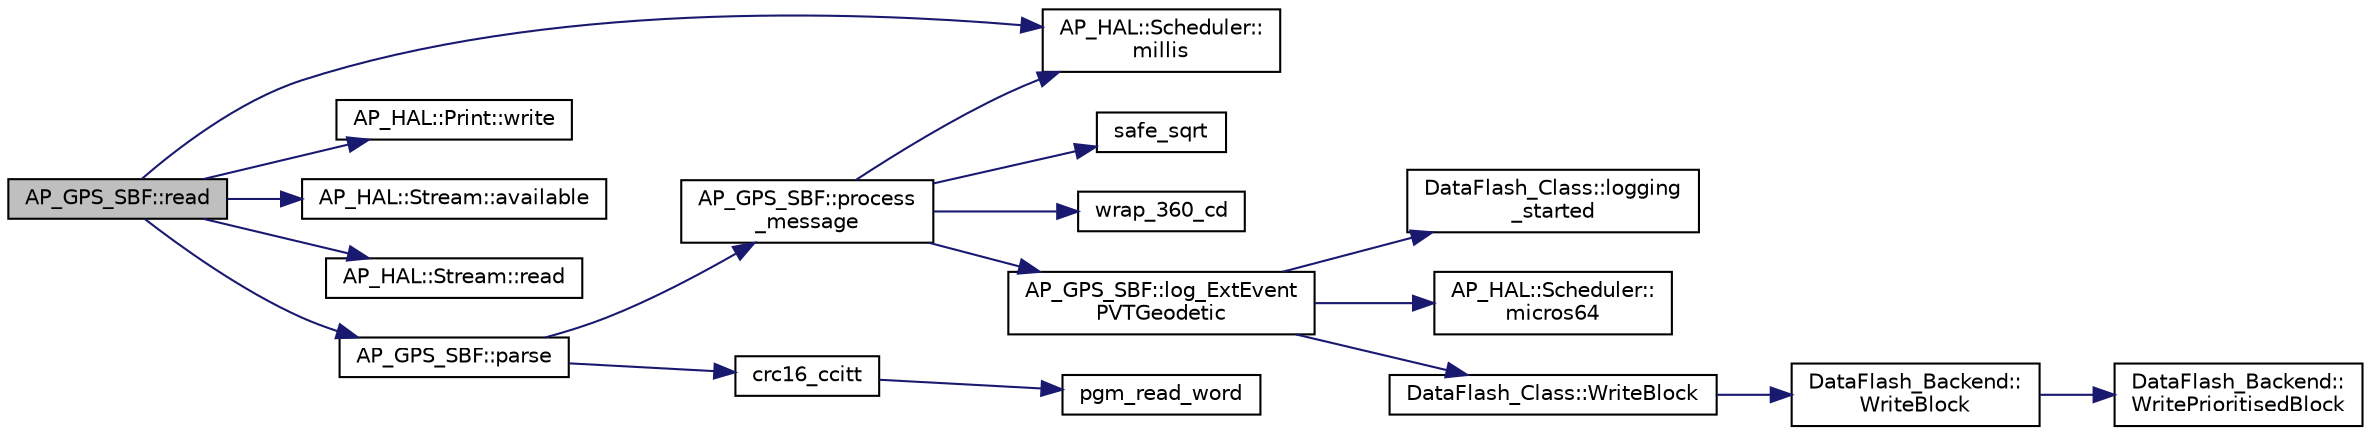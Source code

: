 digraph "AP_GPS_SBF::read"
{
 // INTERACTIVE_SVG=YES
  edge [fontname="Helvetica",fontsize="10",labelfontname="Helvetica",labelfontsize="10"];
  node [fontname="Helvetica",fontsize="10",shape=record];
  rankdir="LR";
  Node1 [label="AP_GPS_SBF::read",height=0.2,width=0.4,color="black", fillcolor="grey75", style="filled", fontcolor="black"];
  Node1 -> Node2 [color="midnightblue",fontsize="10",style="solid",fontname="Helvetica"];
  Node2 [label="AP_HAL::Scheduler::\lmillis",height=0.2,width=0.4,color="black", fillcolor="white", style="filled",URL="$classAP__HAL_1_1Scheduler.html#a26b68339fc68a562d8d3a1238d0ec8c1"];
  Node1 -> Node3 [color="midnightblue",fontsize="10",style="solid",fontname="Helvetica"];
  Node3 [label="AP_HAL::Print::write",height=0.2,width=0.4,color="black", fillcolor="white", style="filled",URL="$classAP__HAL_1_1Print.html#acc65391952a43334f8f5c9bef341f501"];
  Node1 -> Node4 [color="midnightblue",fontsize="10",style="solid",fontname="Helvetica"];
  Node4 [label="AP_HAL::Stream::available",height=0.2,width=0.4,color="black", fillcolor="white", style="filled",URL="$classAP__HAL_1_1Stream.html#ae687e48f5689af94d66fb88822923e12"];
  Node1 -> Node5 [color="midnightblue",fontsize="10",style="solid",fontname="Helvetica"];
  Node5 [label="AP_HAL::Stream::read",height=0.2,width=0.4,color="black", fillcolor="white", style="filled",URL="$classAP__HAL_1_1Stream.html#ae42ff362cc2a7e527c22f92a3740c2ac"];
  Node1 -> Node6 [color="midnightblue",fontsize="10",style="solid",fontname="Helvetica"];
  Node6 [label="AP_GPS_SBF::parse",height=0.2,width=0.4,color="black", fillcolor="white", style="filled",URL="$classAP__GPS__SBF.html#a4ff03181a0163ebda3dcc6b550e0d05a"];
  Node6 -> Node7 [color="midnightblue",fontsize="10",style="solid",fontname="Helvetica"];
  Node7 [label="crc16_ccitt",height=0.2,width=0.4,color="black", fillcolor="white", style="filled",URL="$edc_8cpp.html#a666dccd038ea3bdbae05549319f783d6"];
  Node7 -> Node8 [color="midnightblue",fontsize="10",style="solid",fontname="Helvetica"];
  Node8 [label="pgm_read_word",height=0.2,width=0.4,color="black", fillcolor="white", style="filled",URL="$AP__Progmem_8h.html#a9fc333349fa71fdc21a2d5152c5e23a2"];
  Node6 -> Node9 [color="midnightblue",fontsize="10",style="solid",fontname="Helvetica"];
  Node9 [label="AP_GPS_SBF::process\l_message",height=0.2,width=0.4,color="black", fillcolor="white", style="filled",URL="$classAP__GPS__SBF.html#a302b0e8422996c2cabb9dfac0eae59a4"];
  Node9 -> Node10 [color="midnightblue",fontsize="10",style="solid",fontname="Helvetica"];
  Node10 [label="AP_GPS_SBF::log_ExtEvent\lPVTGeodetic",height=0.2,width=0.4,color="black", fillcolor="white", style="filled",URL="$classAP__GPS__SBF.html#a029bda686db2bccb2b98f78cf5ea38fe"];
  Node10 -> Node11 [color="midnightblue",fontsize="10",style="solid",fontname="Helvetica"];
  Node11 [label="DataFlash_Class::logging\l_started",height=0.2,width=0.4,color="black", fillcolor="white", style="filled",URL="$classDataFlash__Class.html#aa1dfc59b10a4b5ef3bc22ed5d5648665"];
  Node10 -> Node12 [color="midnightblue",fontsize="10",style="solid",fontname="Helvetica"];
  Node12 [label="AP_HAL::Scheduler::\lmicros64",height=0.2,width=0.4,color="black", fillcolor="white", style="filled",URL="$classAP__HAL_1_1Scheduler.html#acfe178fdca7f8d9b22a939b3aac1a84f"];
  Node10 -> Node13 [color="midnightblue",fontsize="10",style="solid",fontname="Helvetica"];
  Node13 [label="DataFlash_Class::WriteBlock",height=0.2,width=0.4,color="black", fillcolor="white", style="filled",URL="$classDataFlash__Class.html#a2838cdd106ad3dd8da69a45dd64117ca"];
  Node13 -> Node14 [color="midnightblue",fontsize="10",style="solid",fontname="Helvetica"];
  Node14 [label="DataFlash_Backend::\lWriteBlock",height=0.2,width=0.4,color="black", fillcolor="white", style="filled",URL="$classDataFlash__Backend.html#aed94b3ad1fd7333ddd7c2e20c3433d52"];
  Node14 -> Node15 [color="midnightblue",fontsize="10",style="solid",fontname="Helvetica"];
  Node15 [label="DataFlash_Backend::\lWritePrioritisedBlock",height=0.2,width=0.4,color="black", fillcolor="white", style="filled",URL="$classDataFlash__Backend.html#a0807326aa0d3df61375bc1c949d2a125"];
  Node9 -> Node2 [color="midnightblue",fontsize="10",style="solid",fontname="Helvetica"];
  Node9 -> Node16 [color="midnightblue",fontsize="10",style="solid",fontname="Helvetica"];
  Node16 [label="safe_sqrt",height=0.2,width=0.4,color="black", fillcolor="white", style="filled",URL="$AP__Math_8cpp.html#a7b812b7e8008b90ab24bcd9c3b0e8e3b"];
  Node9 -> Node17 [color="midnightblue",fontsize="10",style="solid",fontname="Helvetica"];
  Node17 [label="wrap_360_cd",height=0.2,width=0.4,color="black", fillcolor="white", style="filled",URL="$AP__Math_8h.html#aec935e3ce7fb13099565b27693547d09"];
}
